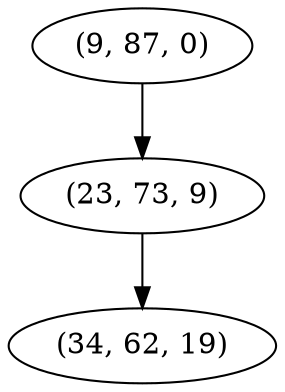digraph tree {
    "(9, 87, 0)";
    "(23, 73, 9)";
    "(34, 62, 19)";
    "(9, 87, 0)" -> "(23, 73, 9)";
    "(23, 73, 9)" -> "(34, 62, 19)";
}
